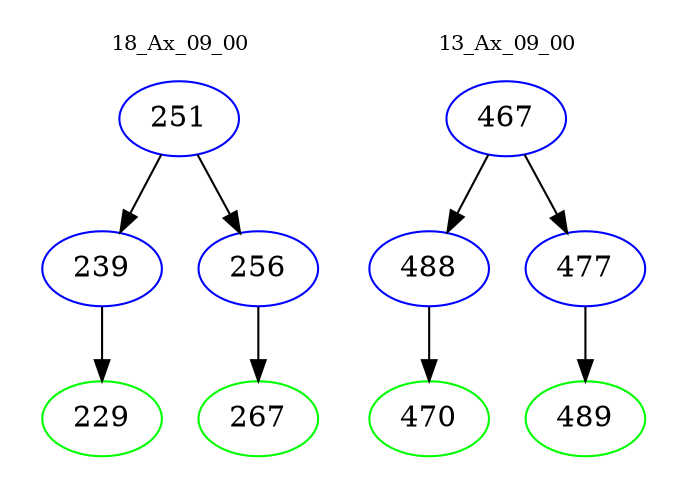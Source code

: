 digraph{
subgraph cluster_0 {
color = white
label = "18_Ax_09_00";
fontsize=10;
T0_251 [label="251", color="blue"]
T0_251 -> T0_239 [color="black"]
T0_239 [label="239", color="blue"]
T0_239 -> T0_229 [color="black"]
T0_229 [label="229", color="green"]
T0_251 -> T0_256 [color="black"]
T0_256 [label="256", color="blue"]
T0_256 -> T0_267 [color="black"]
T0_267 [label="267", color="green"]
}
subgraph cluster_1 {
color = white
label = "13_Ax_09_00";
fontsize=10;
T1_467 [label="467", color="blue"]
T1_467 -> T1_488 [color="black"]
T1_488 [label="488", color="blue"]
T1_488 -> T1_470 [color="black"]
T1_470 [label="470", color="green"]
T1_467 -> T1_477 [color="black"]
T1_477 [label="477", color="blue"]
T1_477 -> T1_489 [color="black"]
T1_489 [label="489", color="green"]
}
}
